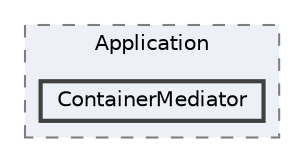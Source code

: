 digraph "Assets/_Project/Scripts/Application/ContainerMediator"
{
 // LATEX_PDF_SIZE
  bgcolor="transparent";
  edge [fontname=Helvetica,fontsize=10,labelfontname=Helvetica,labelfontsize=10];
  node [fontname=Helvetica,fontsize=10,shape=box,height=0.2,width=0.4];
  compound=true
  subgraph clusterdir_112405811aece71a6ddb1cffe89f047f {
    graph [ bgcolor="#edf0f7", pencolor="grey50", label="Application", fontname=Helvetica,fontsize=10 style="filled,dashed", URL="dir_112405811aece71a6ddb1cffe89f047f.html",tooltip=""]
  dir_989240e9d19f2c154edeba1a6a7dd6c8 [label="ContainerMediator", fillcolor="#edf0f7", color="grey25", style="filled,bold", URL="dir_989240e9d19f2c154edeba1a6a7dd6c8.html",tooltip=""];
  }
}
